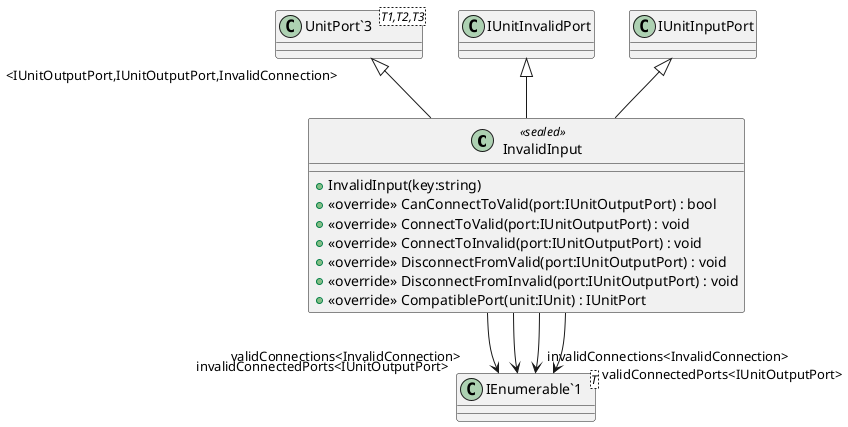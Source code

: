 @startuml
class InvalidInput <<sealed>> {
    + InvalidInput(key:string)
    + <<override>> CanConnectToValid(port:IUnitOutputPort) : bool
    + <<override>> ConnectToValid(port:IUnitOutputPort) : void
    + <<override>> ConnectToInvalid(port:IUnitOutputPort) : void
    + <<override>> DisconnectFromValid(port:IUnitOutputPort) : void
    + <<override>> DisconnectFromInvalid(port:IUnitOutputPort) : void
    + <<override>> CompatiblePort(unit:IUnit) : IUnitPort
}
class "UnitPort`3"<T1,T2,T3> {
}
class "IEnumerable`1"<T> {
}
"UnitPort`3" "<IUnitOutputPort,IUnitOutputPort,InvalidConnection>" <|-- InvalidInput
IUnitInvalidPort <|-- InvalidInput
IUnitInputPort <|-- InvalidInput
InvalidInput --> "validConnections<InvalidConnection>" "IEnumerable`1"
InvalidInput --> "invalidConnections<InvalidConnection>" "IEnumerable`1"
InvalidInput --> "validConnectedPorts<IUnitOutputPort>" "IEnumerable`1"
InvalidInput --> "invalidConnectedPorts<IUnitOutputPort>" "IEnumerable`1"
@enduml
